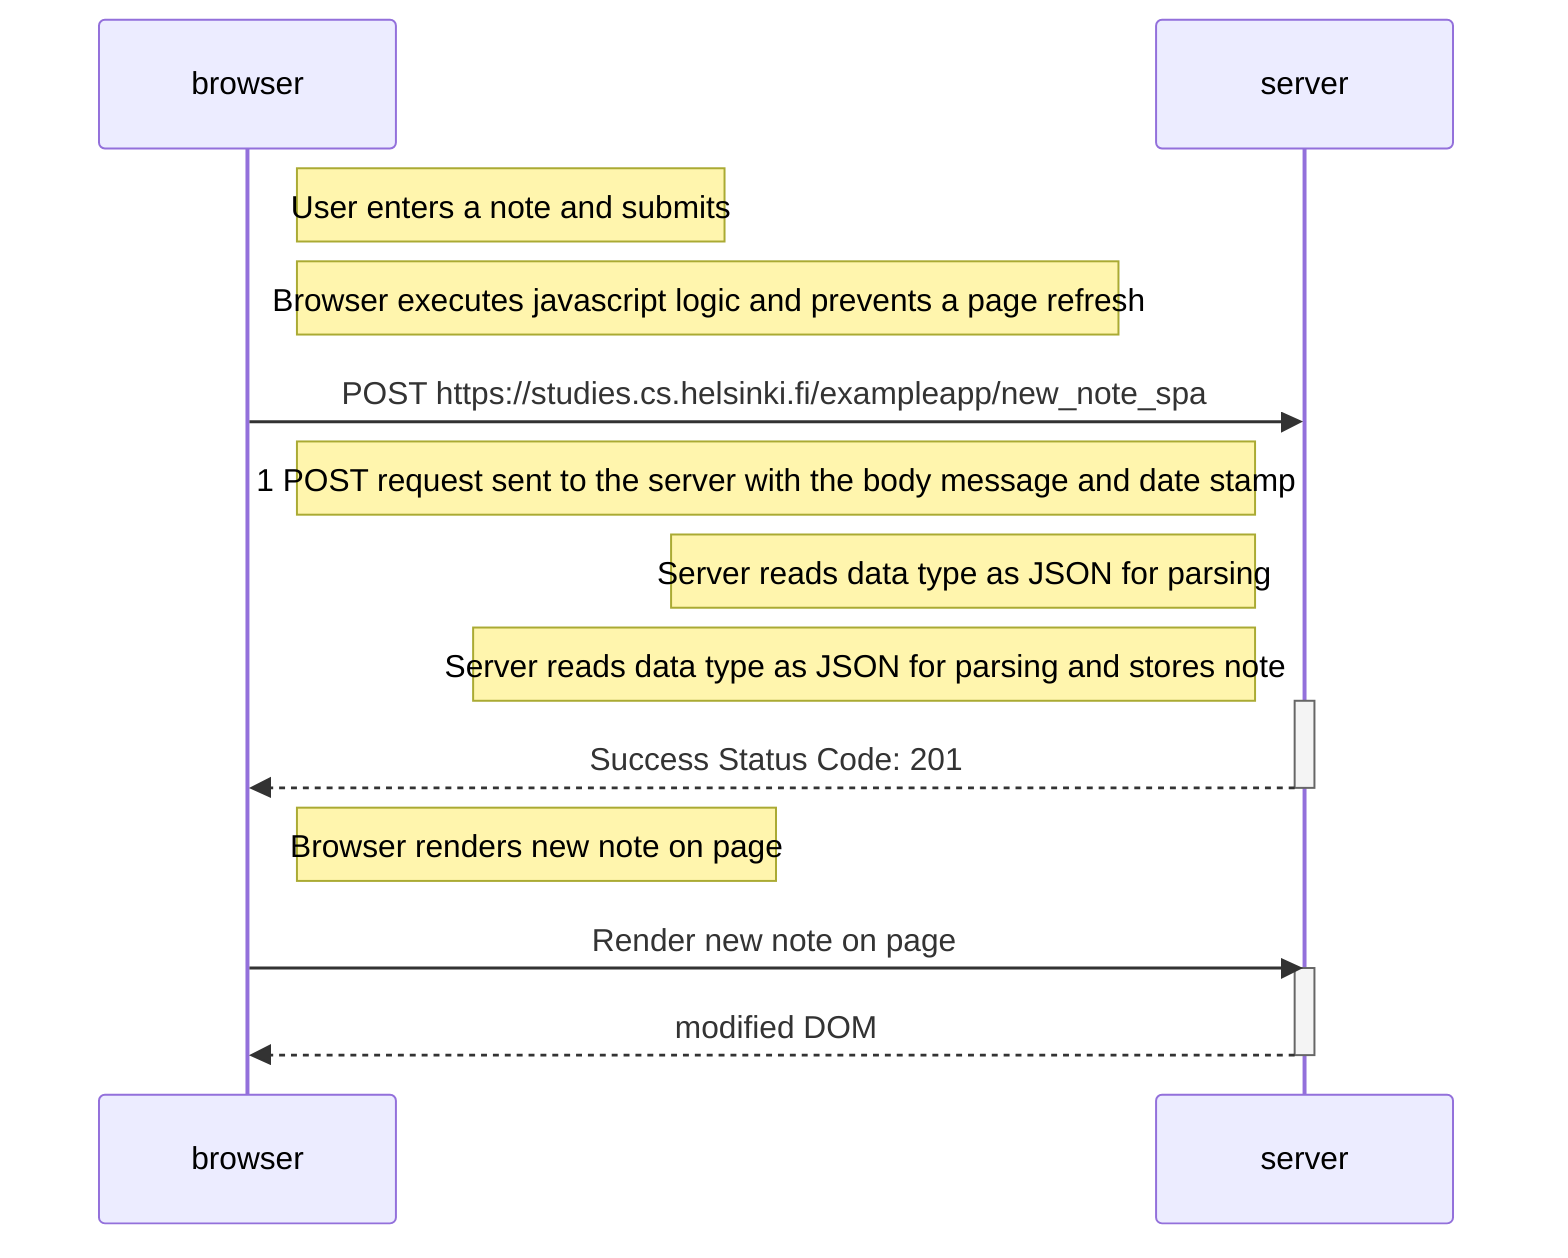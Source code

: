 sequenceDiagram
participant browser
participant server

    Note right of browser: User enters a note and submits
    Note right of browser: Browser executes javascript logic and prevents a page refresh
    browser->>server: POST https://studies.cs.helsinki.fi/exampleapp/new_note_spa
    Note right of browser: 1 POST request sent to the server with the body message and date stamp
    Note left of server: Server reads data type as JSON for parsing
    Note left of server: Server reads data type as JSON for parsing and stores note
    activate server
    server-->>browser: Success Status Code: 201
    deactivate server


    Note right of browser: Browser renders new note on page
    browser->>server: Render new note on page
    activate server
    server-->>browser: modified DOM
    deactivate server